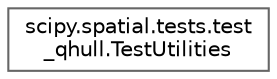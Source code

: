 digraph "Graphical Class Hierarchy"
{
 // LATEX_PDF_SIZE
  bgcolor="transparent";
  edge [fontname=Helvetica,fontsize=10,labelfontname=Helvetica,labelfontsize=10];
  node [fontname=Helvetica,fontsize=10,shape=box,height=0.2,width=0.4];
  rankdir="LR";
  Node0 [id="Node000000",label="scipy.spatial.tests.test\l_qhull.TestUtilities",height=0.2,width=0.4,color="grey40", fillcolor="white", style="filled",URL="$df/df8/classscipy_1_1spatial_1_1tests_1_1test__qhull_1_1TestUtilities.html",tooltip=" "];
}
